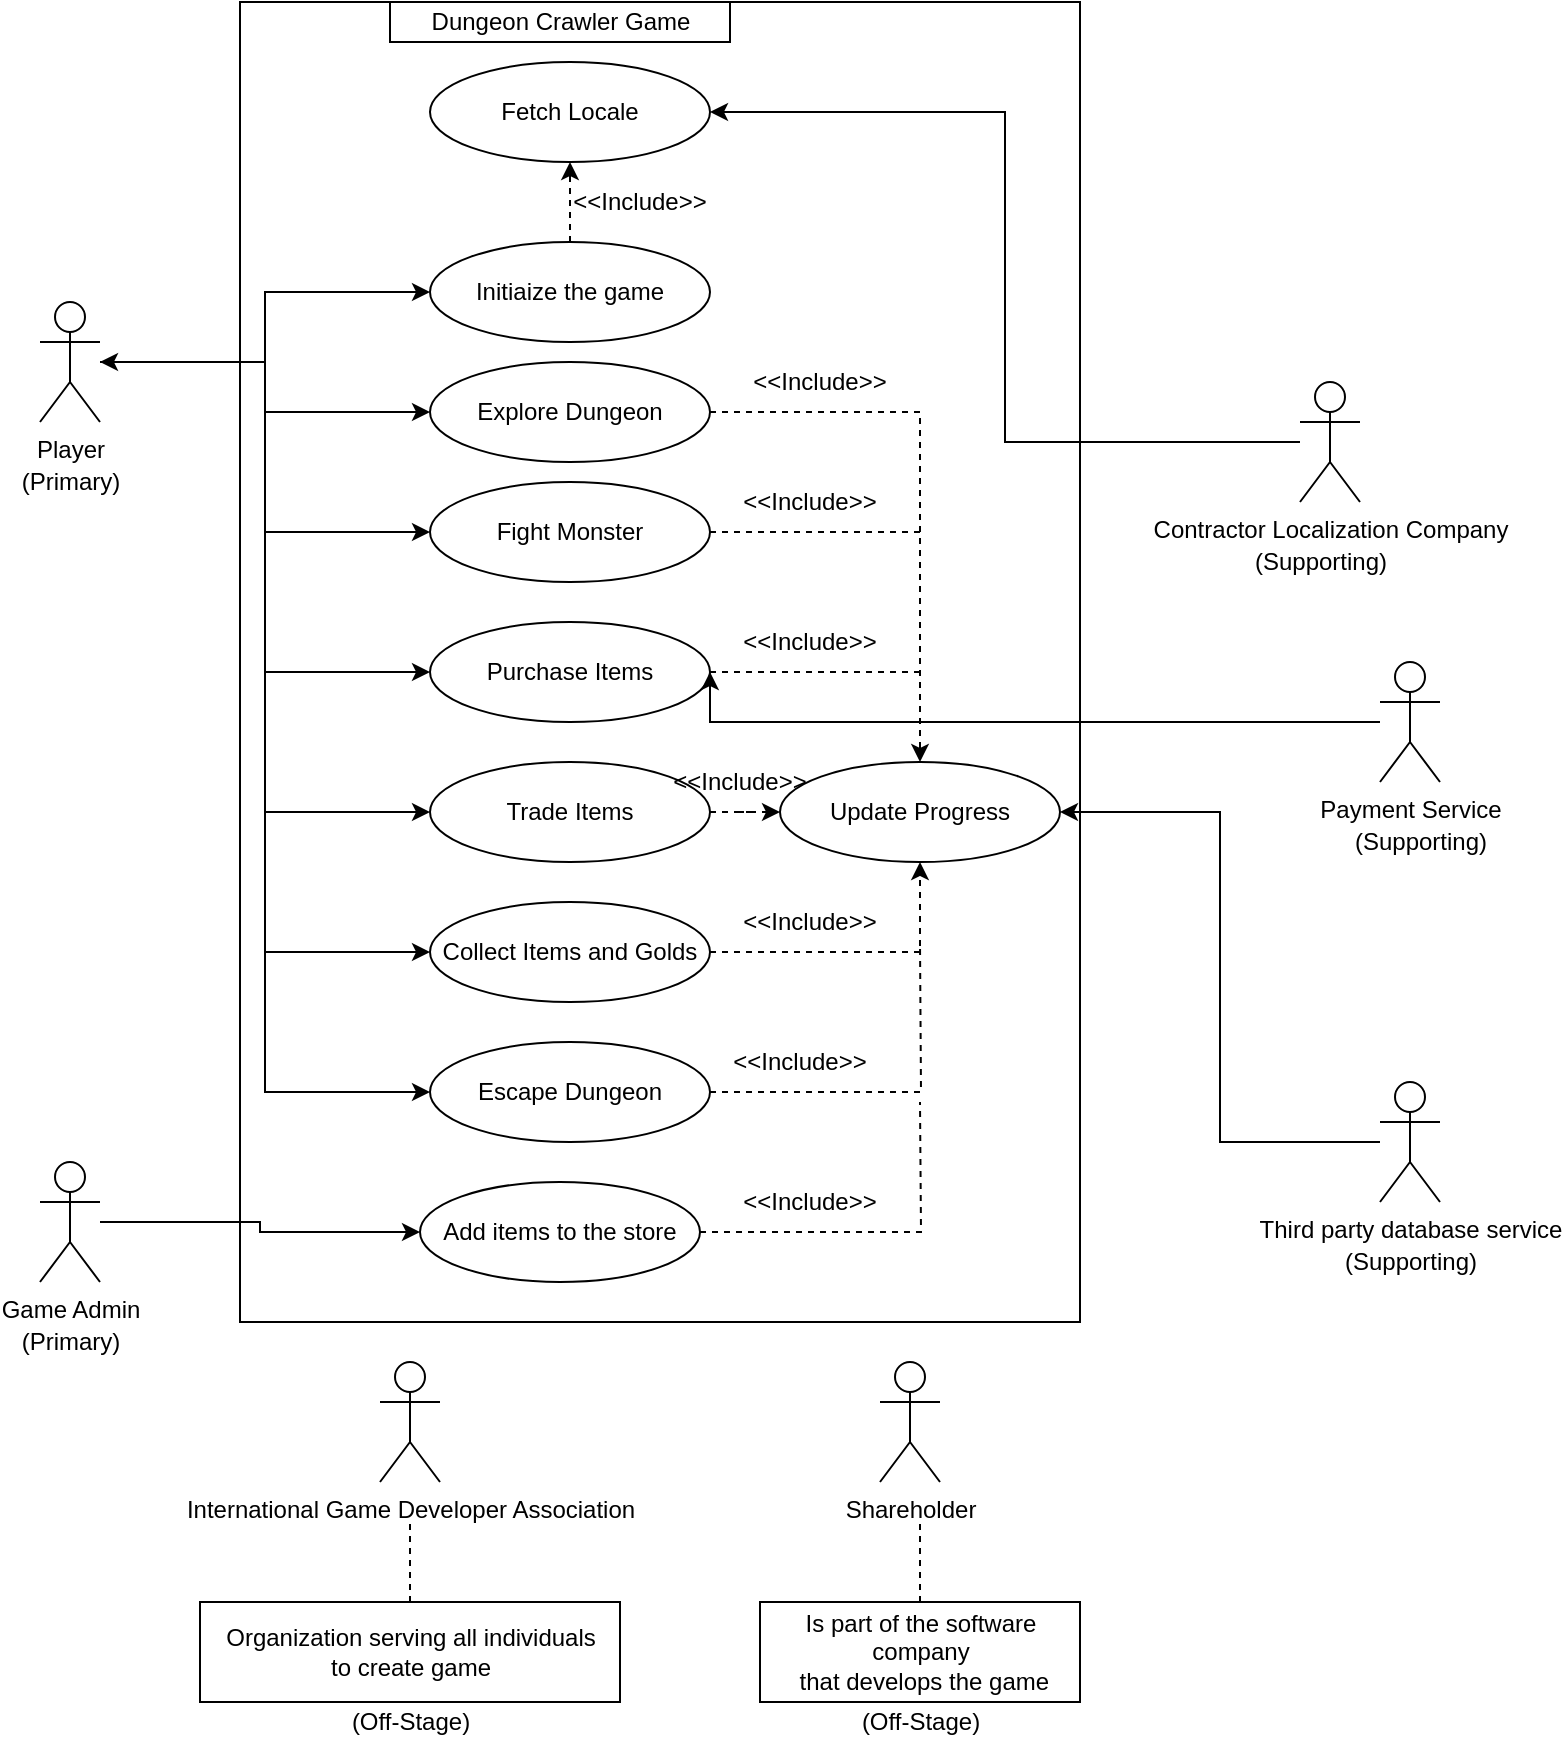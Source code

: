 <mxfile version="14.4.2" type="device" pages="2"><diagram id="QdhypsbnbNNATje5J3XZ" name="Page-1"><mxGraphModel dx="1564" dy="938" grid="1" gridSize="10" guides="1" tooltips="1" connect="1" arrows="1" fold="1" page="1" pageScale="1" pageWidth="850" pageHeight="1100" math="0" shadow="0"><root><mxCell id="0"/><mxCell id="1" parent="0"/><mxCell id="tY8YW_onBf2nTJWIHdET-1" value="" style="html=1;" parent="1" vertex="1"><mxGeometry x="220" y="110" width="420" height="660" as="geometry"/></mxCell><mxCell id="tY8YW_onBf2nTJWIHdET-34" style="edgeStyle=orthogonalEdgeStyle;rounded=0;orthogonalLoop=1;jettySize=auto;html=1;entryX=0;entryY=0.5;entryDx=0;entryDy=0;endArrow=classic;endFill=1;" parent="1" source="tY8YW_onBf2nTJWIHdET-2" target="tY8YW_onBf2nTJWIHdET-19" edge="1"><mxGeometry relative="1" as="geometry"/></mxCell><mxCell id="tY8YW_onBf2nTJWIHdET-37" style="edgeStyle=orthogonalEdgeStyle;rounded=0;orthogonalLoop=1;jettySize=auto;html=1;entryX=0;entryY=0.5;entryDx=0;entryDy=0;endArrow=classic;endFill=1;" parent="1" source="tY8YW_onBf2nTJWIHdET-2" target="tY8YW_onBf2nTJWIHdET-20" edge="1"><mxGeometry relative="1" as="geometry"/></mxCell><mxCell id="tY8YW_onBf2nTJWIHdET-38" style="edgeStyle=orthogonalEdgeStyle;rounded=0;orthogonalLoop=1;jettySize=auto;html=1;entryX=0;entryY=0.5;entryDx=0;entryDy=0;endArrow=classic;endFill=1;" parent="1" source="tY8YW_onBf2nTJWIHdET-2" target="tY8YW_onBf2nTJWIHdET-22" edge="1"><mxGeometry relative="1" as="geometry"/></mxCell><mxCell id="tY8YW_onBf2nTJWIHdET-39" style="edgeStyle=orthogonalEdgeStyle;rounded=0;orthogonalLoop=1;jettySize=auto;html=1;entryX=0;entryY=0.5;entryDx=0;entryDy=0;endArrow=classic;endFill=1;" parent="1" source="tY8YW_onBf2nTJWIHdET-2" target="tY8YW_onBf2nTJWIHdET-33" edge="1"><mxGeometry relative="1" as="geometry"/></mxCell><mxCell id="tY8YW_onBf2nTJWIHdET-40" style="edgeStyle=orthogonalEdgeStyle;rounded=0;orthogonalLoop=1;jettySize=auto;html=1;entryX=0;entryY=0.5;entryDx=0;entryDy=0;endArrow=classic;endFill=1;" parent="1" source="tY8YW_onBf2nTJWIHdET-2" target="tY8YW_onBf2nTJWIHdET-21" edge="1"><mxGeometry relative="1" as="geometry"/></mxCell><mxCell id="tY8YW_onBf2nTJWIHdET-42" style="edgeStyle=orthogonalEdgeStyle;rounded=0;orthogonalLoop=1;jettySize=auto;html=1;entryX=0;entryY=0.5;entryDx=0;entryDy=0;endArrow=classic;endFill=1;" parent="1" source="tY8YW_onBf2nTJWIHdET-2" target="tY8YW_onBf2nTJWIHdET-31" edge="1"><mxGeometry relative="1" as="geometry"/></mxCell><mxCell id="tY8YW_onBf2nTJWIHdET-50" style="edgeStyle=orthogonalEdgeStyle;rounded=0;orthogonalLoop=1;jettySize=auto;html=1;entryX=0;entryY=0.5;entryDx=0;entryDy=0;startArrow=classic;startFill=1;endArrow=classic;endFill=1;" parent="1" source="tY8YW_onBf2nTJWIHdET-2" target="tY8YW_onBf2nTJWIHdET-49" edge="1"><mxGeometry relative="1" as="geometry"/></mxCell><mxCell id="tY8YW_onBf2nTJWIHdET-2" value="Player" style="shape=umlActor;verticalLabelPosition=bottom;verticalAlign=top;html=1;" parent="1" vertex="1"><mxGeometry x="120" y="260" width="30" height="60" as="geometry"/></mxCell><mxCell id="tY8YW_onBf2nTJWIHdET-58" style="edgeStyle=orthogonalEdgeStyle;rounded=0;orthogonalLoop=1;jettySize=auto;html=1;entryX=1;entryY=0.5;entryDx=0;entryDy=0;startArrow=none;startFill=0;endArrow=classic;endFill=1;" parent="1" source="tY8YW_onBf2nTJWIHdET-4" target="lsQiqYPrHPPCmpa30ctf-7" edge="1"><mxGeometry relative="1" as="geometry"/></mxCell><mxCell id="tY8YW_onBf2nTJWIHdET-4" value="Third party database service" style="shape=umlActor;verticalLabelPosition=bottom;verticalAlign=top;html=1;" parent="1" vertex="1"><mxGeometry x="790" y="650" width="30" height="60" as="geometry"/></mxCell><mxCell id="tY8YW_onBf2nTJWIHdET-48" style="edgeStyle=orthogonalEdgeStyle;rounded=0;orthogonalLoop=1;jettySize=auto;html=1;entryX=1;entryY=0.5;entryDx=0;entryDy=0;endArrow=classic;endFill=1;startArrow=none;startFill=0;" parent="1" source="tY8YW_onBf2nTJWIHdET-7" target="tY8YW_onBf2nTJWIHdET-35" edge="1"><mxGeometry relative="1" as="geometry"/></mxCell><mxCell id="tY8YW_onBf2nTJWIHdET-7" value="Contractor Localization Company" style="shape=umlActor;verticalLabelPosition=bottom;verticalAlign=top;html=1;" parent="1" vertex="1"><mxGeometry x="750" y="300" width="30" height="60" as="geometry"/></mxCell><mxCell id="tY8YW_onBf2nTJWIHdET-44" style="edgeStyle=orthogonalEdgeStyle;rounded=0;orthogonalLoop=1;jettySize=auto;html=1;entryX=0;entryY=0.5;entryDx=0;entryDy=0;endArrow=classic;endFill=1;" parent="1" source="tY8YW_onBf2nTJWIHdET-8" target="tY8YW_onBf2nTJWIHdET-32" edge="1"><mxGeometry relative="1" as="geometry"/></mxCell><mxCell id="tY8YW_onBf2nTJWIHdET-8" value="Game Admin" style="shape=umlActor;verticalLabelPosition=bottom;verticalAlign=top;html=1;" parent="1" vertex="1"><mxGeometry x="120" y="690" width="30" height="60" as="geometry"/></mxCell><mxCell id="tY8YW_onBf2nTJWIHdET-11" value="Shareholder" style="shape=umlActor;verticalLabelPosition=bottom;verticalAlign=top;html=1;" parent="1" vertex="1"><mxGeometry x="540" y="790" width="30" height="60" as="geometry"/></mxCell><mxCell id="tY8YW_onBf2nTJWIHdET-12" value="International Game Developer Association" style="shape=umlActor;verticalLabelPosition=bottom;verticalAlign=top;html=1;" parent="1" vertex="1"><mxGeometry x="290" y="790" width="30" height="60" as="geometry"/></mxCell><mxCell id="tY8YW_onBf2nTJWIHdET-16" style="edgeStyle=orthogonalEdgeStyle;rounded=0;orthogonalLoop=1;jettySize=auto;html=1;dashed=1;endArrow=none;endFill=0;" parent="1" source="tY8YW_onBf2nTJWIHdET-13" edge="1"><mxGeometry relative="1" as="geometry"><mxPoint x="305" y="870" as="targetPoint"/></mxGeometry></mxCell><mxCell id="tY8YW_onBf2nTJWIHdET-13" value="Organization serving all individuals &lt;br&gt;to create game" style="html=1;" parent="1" vertex="1"><mxGeometry x="200" y="910" width="210" height="50" as="geometry"/></mxCell><mxCell id="tY8YW_onBf2nTJWIHdET-17" style="edgeStyle=orthogonalEdgeStyle;rounded=0;orthogonalLoop=1;jettySize=auto;html=1;dashed=1;endArrow=none;endFill=0;" parent="1" source="tY8YW_onBf2nTJWIHdET-14" edge="1"><mxGeometry relative="1" as="geometry"><mxPoint x="560" y="870" as="targetPoint"/></mxGeometry></mxCell><mxCell id="tY8YW_onBf2nTJWIHdET-14" value="Is part of the software &lt;br&gt;company&lt;br&gt;&amp;nbsp;that develops the game" style="html=1;" parent="1" vertex="1"><mxGeometry x="480" y="910" width="160" height="50" as="geometry"/></mxCell><mxCell id="Oo4cwOx-qDNuBIr8Syhj-1" style="edgeStyle=orthogonalEdgeStyle;rounded=0;orthogonalLoop=1;jettySize=auto;html=1;startArrow=none;startFill=0;endArrow=classic;endFill=1;dashed=1;entryX=0.5;entryY=0;entryDx=0;entryDy=0;" edge="1" parent="1" source="tY8YW_onBf2nTJWIHdET-19" target="lsQiqYPrHPPCmpa30ctf-7"><mxGeometry relative="1" as="geometry"><mxPoint x="560" y="315" as="targetPoint"/></mxGeometry></mxCell><mxCell id="tY8YW_onBf2nTJWIHdET-19" value="Explore Dungeon" style="ellipse;whiteSpace=wrap;html=1;" parent="1" vertex="1"><mxGeometry x="315" y="290" width="140" height="50" as="geometry"/></mxCell><mxCell id="Oo4cwOx-qDNuBIr8Syhj-2" style="edgeStyle=orthogonalEdgeStyle;rounded=0;orthogonalLoop=1;jettySize=auto;html=1;dashed=1;startArrow=none;startFill=0;endArrow=none;endFill=0;" edge="1" parent="1" source="tY8YW_onBf2nTJWIHdET-20"><mxGeometry relative="1" as="geometry"><mxPoint x="560" y="375" as="targetPoint"/></mxGeometry></mxCell><mxCell id="tY8YW_onBf2nTJWIHdET-20" value="Fight Monster" style="ellipse;whiteSpace=wrap;html=1;" parent="1" vertex="1"><mxGeometry x="315" y="350" width="140" height="50" as="geometry"/></mxCell><mxCell id="Oo4cwOx-qDNuBIr8Syhj-5" style="edgeStyle=orthogonalEdgeStyle;rounded=0;orthogonalLoop=1;jettySize=auto;html=1;entryX=0.5;entryY=1;entryDx=0;entryDy=0;dashed=1;startArrow=none;startFill=0;endArrow=classic;endFill=1;" edge="1" parent="1" source="tY8YW_onBf2nTJWIHdET-21" target="lsQiqYPrHPPCmpa30ctf-7"><mxGeometry relative="1" as="geometry"><Array as="points"><mxPoint x="560" y="585"/></Array></mxGeometry></mxCell><mxCell id="tY8YW_onBf2nTJWIHdET-21" value="Collect Items and Golds" style="ellipse;whiteSpace=wrap;html=1;" parent="1" vertex="1"><mxGeometry x="315" y="560" width="140" height="50" as="geometry"/></mxCell><mxCell id="Oo4cwOx-qDNuBIr8Syhj-3" style="edgeStyle=orthogonalEdgeStyle;rounded=0;orthogonalLoop=1;jettySize=auto;html=1;dashed=1;startArrow=none;startFill=0;endArrow=none;endFill=0;" edge="1" parent="1" source="tY8YW_onBf2nTJWIHdET-22"><mxGeometry relative="1" as="geometry"><mxPoint x="560" y="445" as="targetPoint"/></mxGeometry></mxCell><mxCell id="tY8YW_onBf2nTJWIHdET-22" value="Purchase Items" style="ellipse;whiteSpace=wrap;html=1;" parent="1" vertex="1"><mxGeometry x="315" y="420" width="140" height="50" as="geometry"/></mxCell><mxCell id="tY8YW_onBf2nTJWIHdET-47" style="edgeStyle=orthogonalEdgeStyle;rounded=0;orthogonalLoop=1;jettySize=auto;html=1;entryX=1;entryY=0.5;entryDx=0;entryDy=0;endArrow=classic;endFill=1;" parent="1" source="tY8YW_onBf2nTJWIHdET-23" target="tY8YW_onBf2nTJWIHdET-22" edge="1"><mxGeometry relative="1" as="geometry"><Array as="points"><mxPoint x="455" y="470"/></Array></mxGeometry></mxCell><mxCell id="tY8YW_onBf2nTJWIHdET-23" value="Payment Service" style="shape=umlActor;verticalLabelPosition=bottom;verticalAlign=top;html=1;" parent="1" vertex="1"><mxGeometry x="790" y="440" width="30" height="60" as="geometry"/></mxCell><mxCell id="tY8YW_onBf2nTJWIHdET-24" value="(Primary)" style="text;html=1;align=center;verticalAlign=middle;resizable=0;points=[];autosize=1;" parent="1" vertex="1"><mxGeometry x="105" y="340" width="60" height="20" as="geometry"/></mxCell><mxCell id="tY8YW_onBf2nTJWIHdET-25" value="(Primary)" style="text;html=1;align=center;verticalAlign=middle;resizable=0;points=[];autosize=1;" parent="1" vertex="1"><mxGeometry x="105" y="770" width="60" height="20" as="geometry"/></mxCell><mxCell id="tY8YW_onBf2nTJWIHdET-26" value="(Supporting)" style="text;html=1;align=center;verticalAlign=middle;resizable=0;points=[];autosize=1;" parent="1" vertex="1"><mxGeometry x="770" y="520" width="80" height="20" as="geometry"/></mxCell><mxCell id="tY8YW_onBf2nTJWIHdET-27" value="(Supporting)" style="text;html=1;align=center;verticalAlign=middle;resizable=0;points=[];autosize=1;" parent="1" vertex="1"><mxGeometry x="720" y="380" width="80" height="20" as="geometry"/></mxCell><mxCell id="tY8YW_onBf2nTJWIHdET-28" value="(Supporting)" style="text;html=1;align=center;verticalAlign=middle;resizable=0;points=[];autosize=1;" parent="1" vertex="1"><mxGeometry x="765" y="730" width="80" height="20" as="geometry"/></mxCell><mxCell id="tY8YW_onBf2nTJWIHdET-29" value="(Off-Stage)" style="text;html=1;align=center;verticalAlign=middle;resizable=0;points=[];autosize=1;" parent="1" vertex="1"><mxGeometry x="270" y="960" width="70" height="20" as="geometry"/></mxCell><mxCell id="tY8YW_onBf2nTJWIHdET-30" value="(Off-Stage)" style="text;html=1;align=center;verticalAlign=middle;resizable=0;points=[];autosize=1;" parent="1" vertex="1"><mxGeometry x="525" y="960" width="70" height="20" as="geometry"/></mxCell><mxCell id="Oo4cwOx-qDNuBIr8Syhj-7" style="edgeStyle=orthogonalEdgeStyle;rounded=0;orthogonalLoop=1;jettySize=auto;html=1;dashed=1;startArrow=none;startFill=0;endArrow=none;endFill=0;" edge="1" parent="1" source="tY8YW_onBf2nTJWIHdET-31"><mxGeometry relative="1" as="geometry"><mxPoint x="560" y="580" as="targetPoint"/></mxGeometry></mxCell><mxCell id="tY8YW_onBf2nTJWIHdET-31" value="Escape Dungeon" style="ellipse;whiteSpace=wrap;html=1;" parent="1" vertex="1"><mxGeometry x="315" y="630" width="140" height="50" as="geometry"/></mxCell><mxCell id="Oo4cwOx-qDNuBIr8Syhj-8" style="edgeStyle=orthogonalEdgeStyle;rounded=0;orthogonalLoop=1;jettySize=auto;html=1;dashed=1;startArrow=none;startFill=0;endArrow=none;endFill=0;" edge="1" parent="1" source="tY8YW_onBf2nTJWIHdET-32"><mxGeometry relative="1" as="geometry"><mxPoint x="560" y="660" as="targetPoint"/></mxGeometry></mxCell><mxCell id="tY8YW_onBf2nTJWIHdET-32" value="Add items to the store" style="ellipse;whiteSpace=wrap;html=1;" parent="1" vertex="1"><mxGeometry x="310" y="700" width="140" height="50" as="geometry"/></mxCell><mxCell id="Oo4cwOx-qDNuBIr8Syhj-4" style="edgeStyle=orthogonalEdgeStyle;rounded=0;orthogonalLoop=1;jettySize=auto;html=1;entryX=0;entryY=0.5;entryDx=0;entryDy=0;dashed=1;startArrow=none;startFill=0;endArrow=classic;endFill=1;" edge="1" parent="1" source="tY8YW_onBf2nTJWIHdET-33" target="lsQiqYPrHPPCmpa30ctf-7"><mxGeometry relative="1" as="geometry"/></mxCell><mxCell id="tY8YW_onBf2nTJWIHdET-33" value="Trade Items" style="ellipse;whiteSpace=wrap;html=1;" parent="1" vertex="1"><mxGeometry x="315" y="490" width="140" height="50" as="geometry"/></mxCell><mxCell id="tY8YW_onBf2nTJWIHdET-35" value="Fetch Locale" style="ellipse;whiteSpace=wrap;html=1;" parent="1" vertex="1"><mxGeometry x="315" y="140" width="140" height="50" as="geometry"/></mxCell><mxCell id="tY8YW_onBf2nTJWIHdET-53" style="edgeStyle=orthogonalEdgeStyle;rounded=0;orthogonalLoop=1;jettySize=auto;html=1;entryX=0.5;entryY=1;entryDx=0;entryDy=0;startArrow=none;startFill=0;endArrow=classic;endFill=1;dashed=1;" parent="1" source="tY8YW_onBf2nTJWIHdET-49" target="tY8YW_onBf2nTJWIHdET-35" edge="1"><mxGeometry relative="1" as="geometry"/></mxCell><mxCell id="tY8YW_onBf2nTJWIHdET-49" value="Initiaize the game" style="ellipse;whiteSpace=wrap;html=1;" parent="1" vertex="1"><mxGeometry x="315" y="230" width="140" height="50" as="geometry"/></mxCell><mxCell id="tY8YW_onBf2nTJWIHdET-63" value="Dungeon Crawler Game" style="html=1;" parent="1" vertex="1"><mxGeometry x="295" y="110" width="170" height="20" as="geometry"/></mxCell><mxCell id="lsQiqYPrHPPCmpa30ctf-4" value="&amp;lt;&amp;lt;Include&amp;gt;&amp;gt;" style="text;html=1;strokeColor=none;fillColor=none;align=center;verticalAlign=middle;whiteSpace=wrap;rounded=0;" parent="1" vertex="1"><mxGeometry x="400" y="200" width="40" height="20" as="geometry"/></mxCell><mxCell id="lsQiqYPrHPPCmpa30ctf-7" value="Update Progress" style="ellipse;whiteSpace=wrap;html=1;" parent="1" vertex="1"><mxGeometry x="490" y="490" width="140" height="50" as="geometry"/></mxCell><mxCell id="Oo4cwOx-qDNuBIr8Syhj-9" value="&amp;lt;&amp;lt;Include&amp;gt;&amp;gt;" style="text;html=1;strokeColor=none;fillColor=none;align=center;verticalAlign=middle;whiteSpace=wrap;rounded=0;" vertex="1" parent="1"><mxGeometry x="485" y="420" width="40" height="20" as="geometry"/></mxCell><mxCell id="Oo4cwOx-qDNuBIr8Syhj-10" value="&amp;lt;&amp;lt;Include&amp;gt;&amp;gt;" style="text;html=1;strokeColor=none;fillColor=none;align=center;verticalAlign=middle;whiteSpace=wrap;rounded=0;" vertex="1" parent="1"><mxGeometry x="490" y="290" width="40" height="20" as="geometry"/></mxCell><mxCell id="Oo4cwOx-qDNuBIr8Syhj-11" value="&amp;lt;&amp;lt;Include&amp;gt;&amp;gt;" style="text;html=1;strokeColor=none;fillColor=none;align=center;verticalAlign=middle;whiteSpace=wrap;rounded=0;" vertex="1" parent="1"><mxGeometry x="485" y="350" width="40" height="20" as="geometry"/></mxCell><mxCell id="Oo4cwOx-qDNuBIr8Syhj-14" value="&amp;lt;&amp;lt;Include&amp;gt;&amp;gt;" style="text;html=1;strokeColor=none;fillColor=none;align=center;verticalAlign=middle;whiteSpace=wrap;rounded=0;" vertex="1" parent="1"><mxGeometry x="480" y="630" width="40" height="20" as="geometry"/></mxCell><mxCell id="Oo4cwOx-qDNuBIr8Syhj-15" value="&amp;lt;&amp;lt;Include&amp;gt;&amp;gt;" style="text;html=1;strokeColor=none;fillColor=none;align=center;verticalAlign=middle;whiteSpace=wrap;rounded=0;" vertex="1" parent="1"><mxGeometry x="485" y="700" width="40" height="20" as="geometry"/></mxCell><mxCell id="Oo4cwOx-qDNuBIr8Syhj-16" value="&amp;lt;&amp;lt;Include&amp;gt;&amp;gt;" style="text;html=1;strokeColor=none;fillColor=none;align=center;verticalAlign=middle;whiteSpace=wrap;rounded=0;" vertex="1" parent="1"><mxGeometry x="485" y="560" width="40" height="20" as="geometry"/></mxCell><mxCell id="Oo4cwOx-qDNuBIr8Syhj-17" value="&amp;lt;&amp;lt;Include&amp;gt;&amp;gt;" style="text;html=1;strokeColor=none;fillColor=none;align=center;verticalAlign=middle;whiteSpace=wrap;rounded=0;" vertex="1" parent="1"><mxGeometry x="450" y="490" width="40" height="20" as="geometry"/></mxCell></root></mxGraphModel></diagram><diagram id="O1gTAj3FnKVSuDJv1Ks2" name="Page-2"><mxGraphModel dx="1246" dy="491" grid="1" gridSize="10" guides="1" tooltips="1" connect="1" arrows="1" fold="1" page="1" pageScale="1" pageWidth="850" pageHeight="1100" math="0" shadow="0"><root><mxCell id="x_X9hBbEnEBooOtxxBNN-0"/><mxCell id="x_X9hBbEnEBooOtxxBNN-1" parent="x_X9hBbEnEBooOtxxBNN-0"/></root></mxGraphModel></diagram></mxfile>